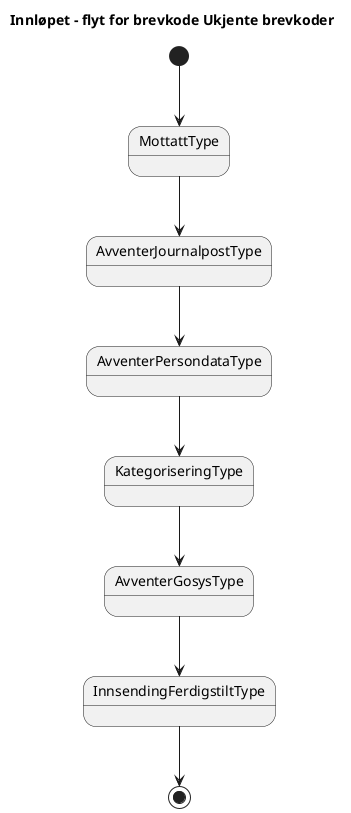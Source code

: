 @startuml
title 
Innløpet – flyt for brevkode Ukjente brevkoder
end title           
[*]-->MottattType 
MottattType --> AvventerJournalpostType
AvventerJournalpostType --> AvventerPersondataType
AvventerPersondataType --> KategoriseringType
KategoriseringType --> AvventerGosysType
AvventerGosysType --> InnsendingFerdigstiltType
InnsendingFerdigstiltType--> [*]
@enduml